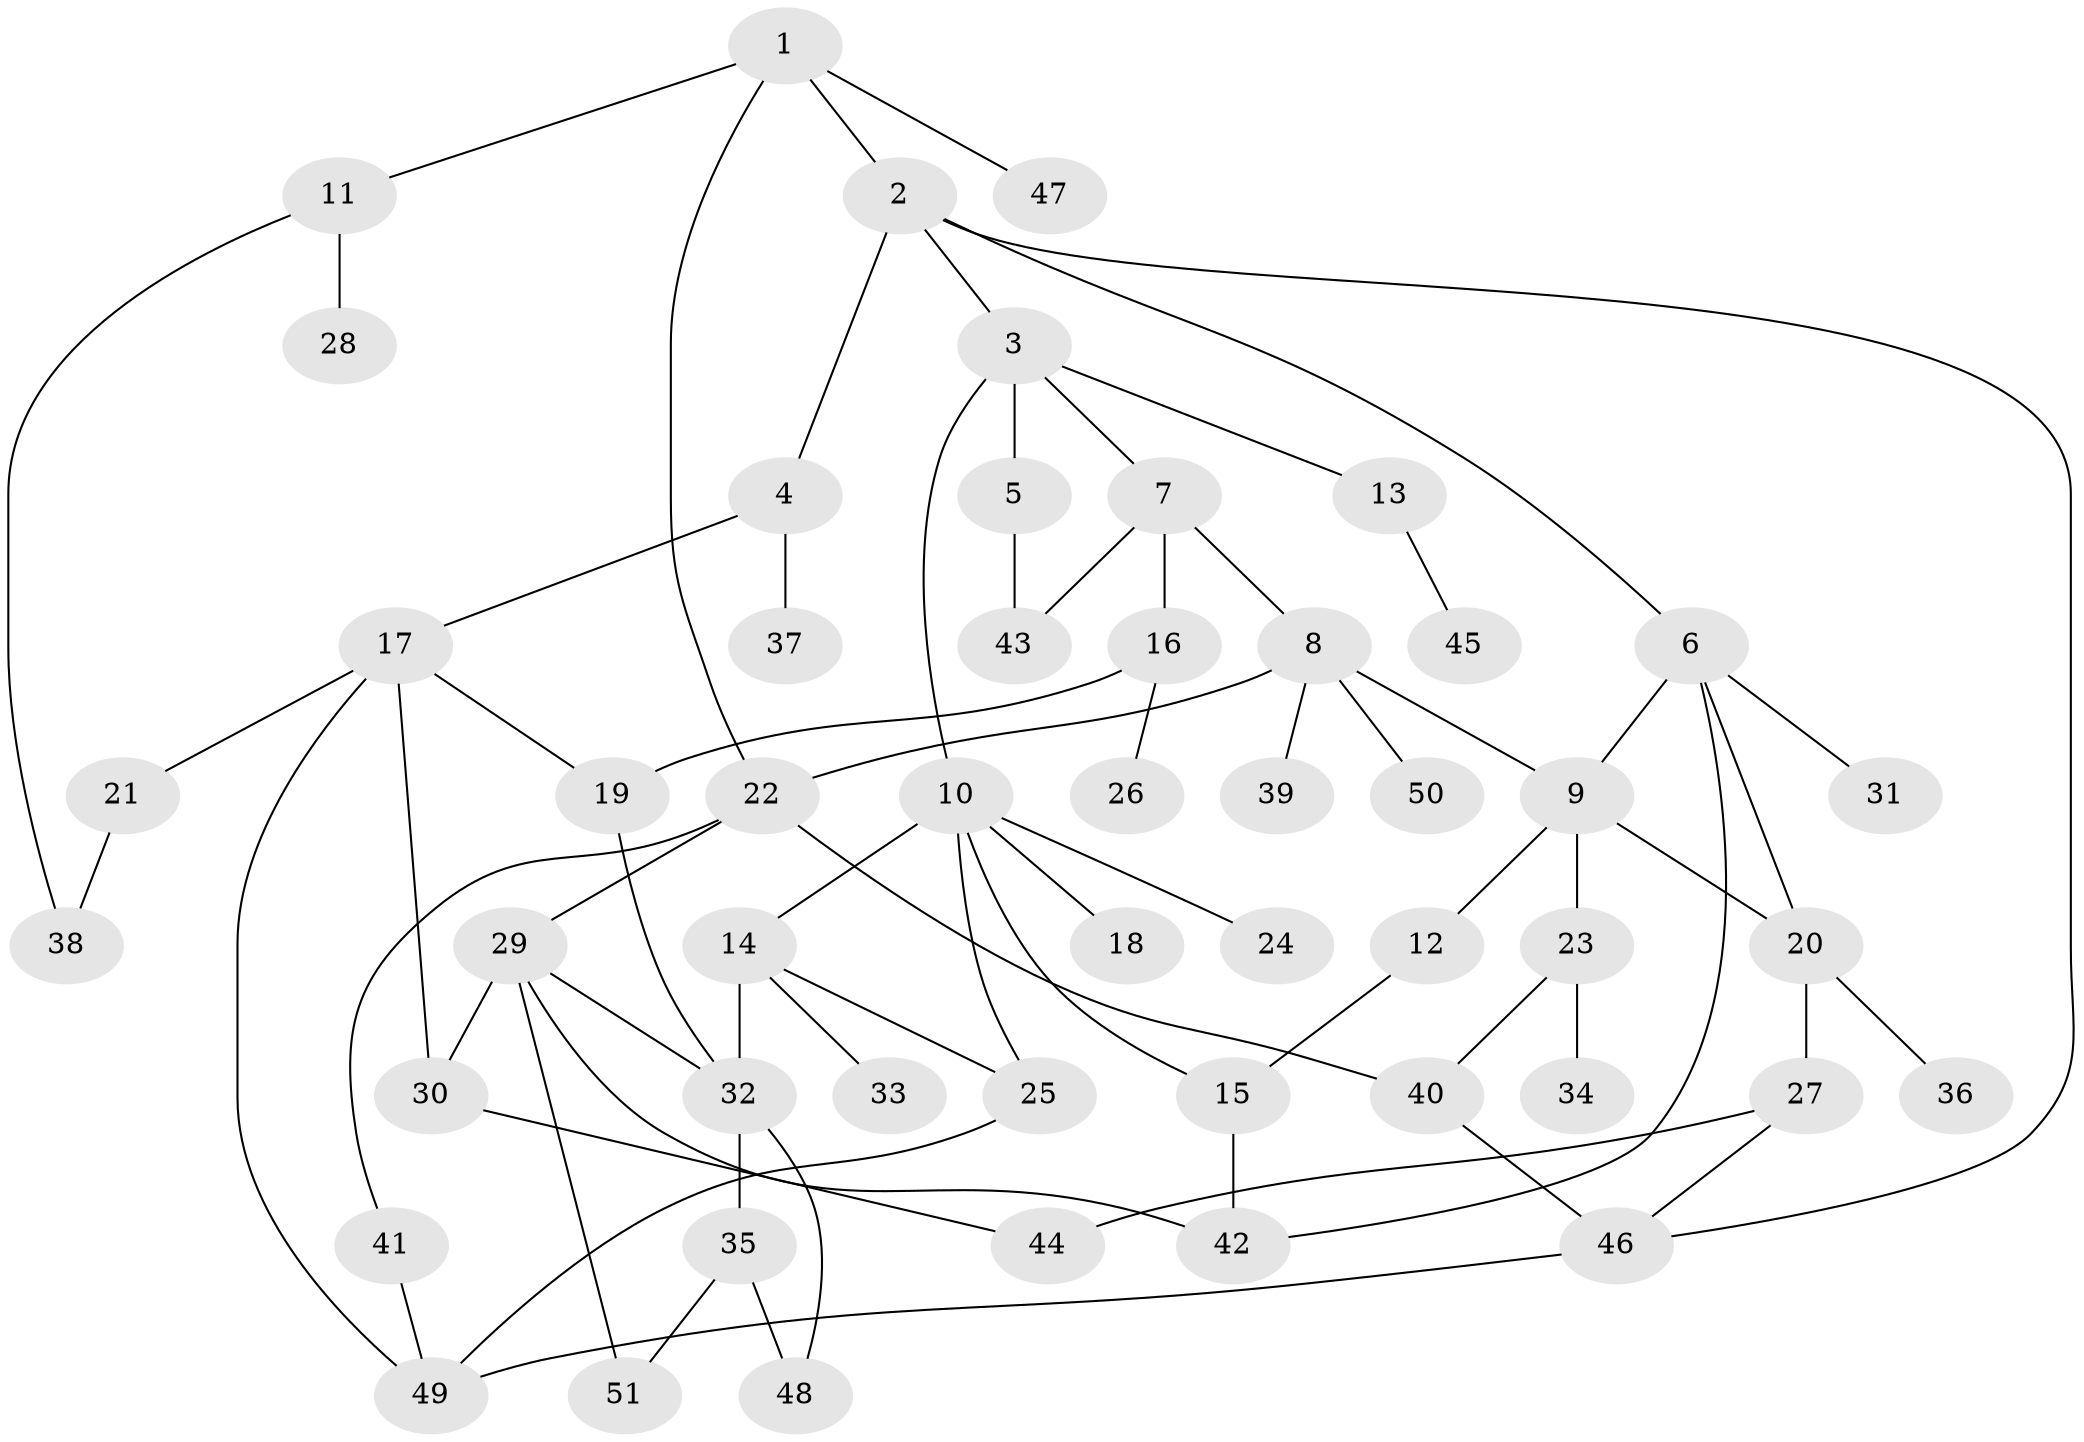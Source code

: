 // Generated by graph-tools (version 1.1) at 2025/49/03/09/25 03:49:18]
// undirected, 51 vertices, 72 edges
graph export_dot {
graph [start="1"]
  node [color=gray90,style=filled];
  1;
  2;
  3;
  4;
  5;
  6;
  7;
  8;
  9;
  10;
  11;
  12;
  13;
  14;
  15;
  16;
  17;
  18;
  19;
  20;
  21;
  22;
  23;
  24;
  25;
  26;
  27;
  28;
  29;
  30;
  31;
  32;
  33;
  34;
  35;
  36;
  37;
  38;
  39;
  40;
  41;
  42;
  43;
  44;
  45;
  46;
  47;
  48;
  49;
  50;
  51;
  1 -- 2;
  1 -- 11;
  1 -- 47;
  1 -- 22;
  2 -- 3;
  2 -- 4;
  2 -- 6;
  2 -- 46;
  3 -- 5;
  3 -- 7;
  3 -- 10;
  3 -- 13;
  4 -- 17;
  4 -- 37;
  5 -- 43;
  6 -- 20;
  6 -- 31;
  6 -- 42;
  6 -- 9;
  7 -- 8;
  7 -- 16;
  7 -- 43;
  8 -- 9;
  8 -- 22;
  8 -- 39;
  8 -- 50;
  9 -- 12;
  9 -- 23;
  9 -- 20;
  10 -- 14;
  10 -- 18;
  10 -- 24;
  10 -- 25;
  10 -- 15;
  11 -- 28;
  11 -- 38;
  12 -- 15;
  13 -- 45;
  14 -- 32;
  14 -- 33;
  14 -- 25;
  15 -- 42;
  16 -- 19;
  16 -- 26;
  17 -- 21;
  17 -- 30;
  17 -- 49;
  17 -- 19;
  19 -- 32;
  20 -- 27;
  20 -- 36;
  21 -- 38;
  22 -- 29;
  22 -- 41;
  22 -- 40;
  23 -- 34;
  23 -- 40;
  25 -- 49;
  27 -- 44;
  27 -- 46;
  29 -- 51;
  29 -- 30;
  29 -- 32;
  29 -- 42;
  30 -- 44;
  32 -- 35;
  32 -- 48;
  35 -- 48;
  35 -- 51;
  40 -- 46;
  41 -- 49;
  46 -- 49;
}
